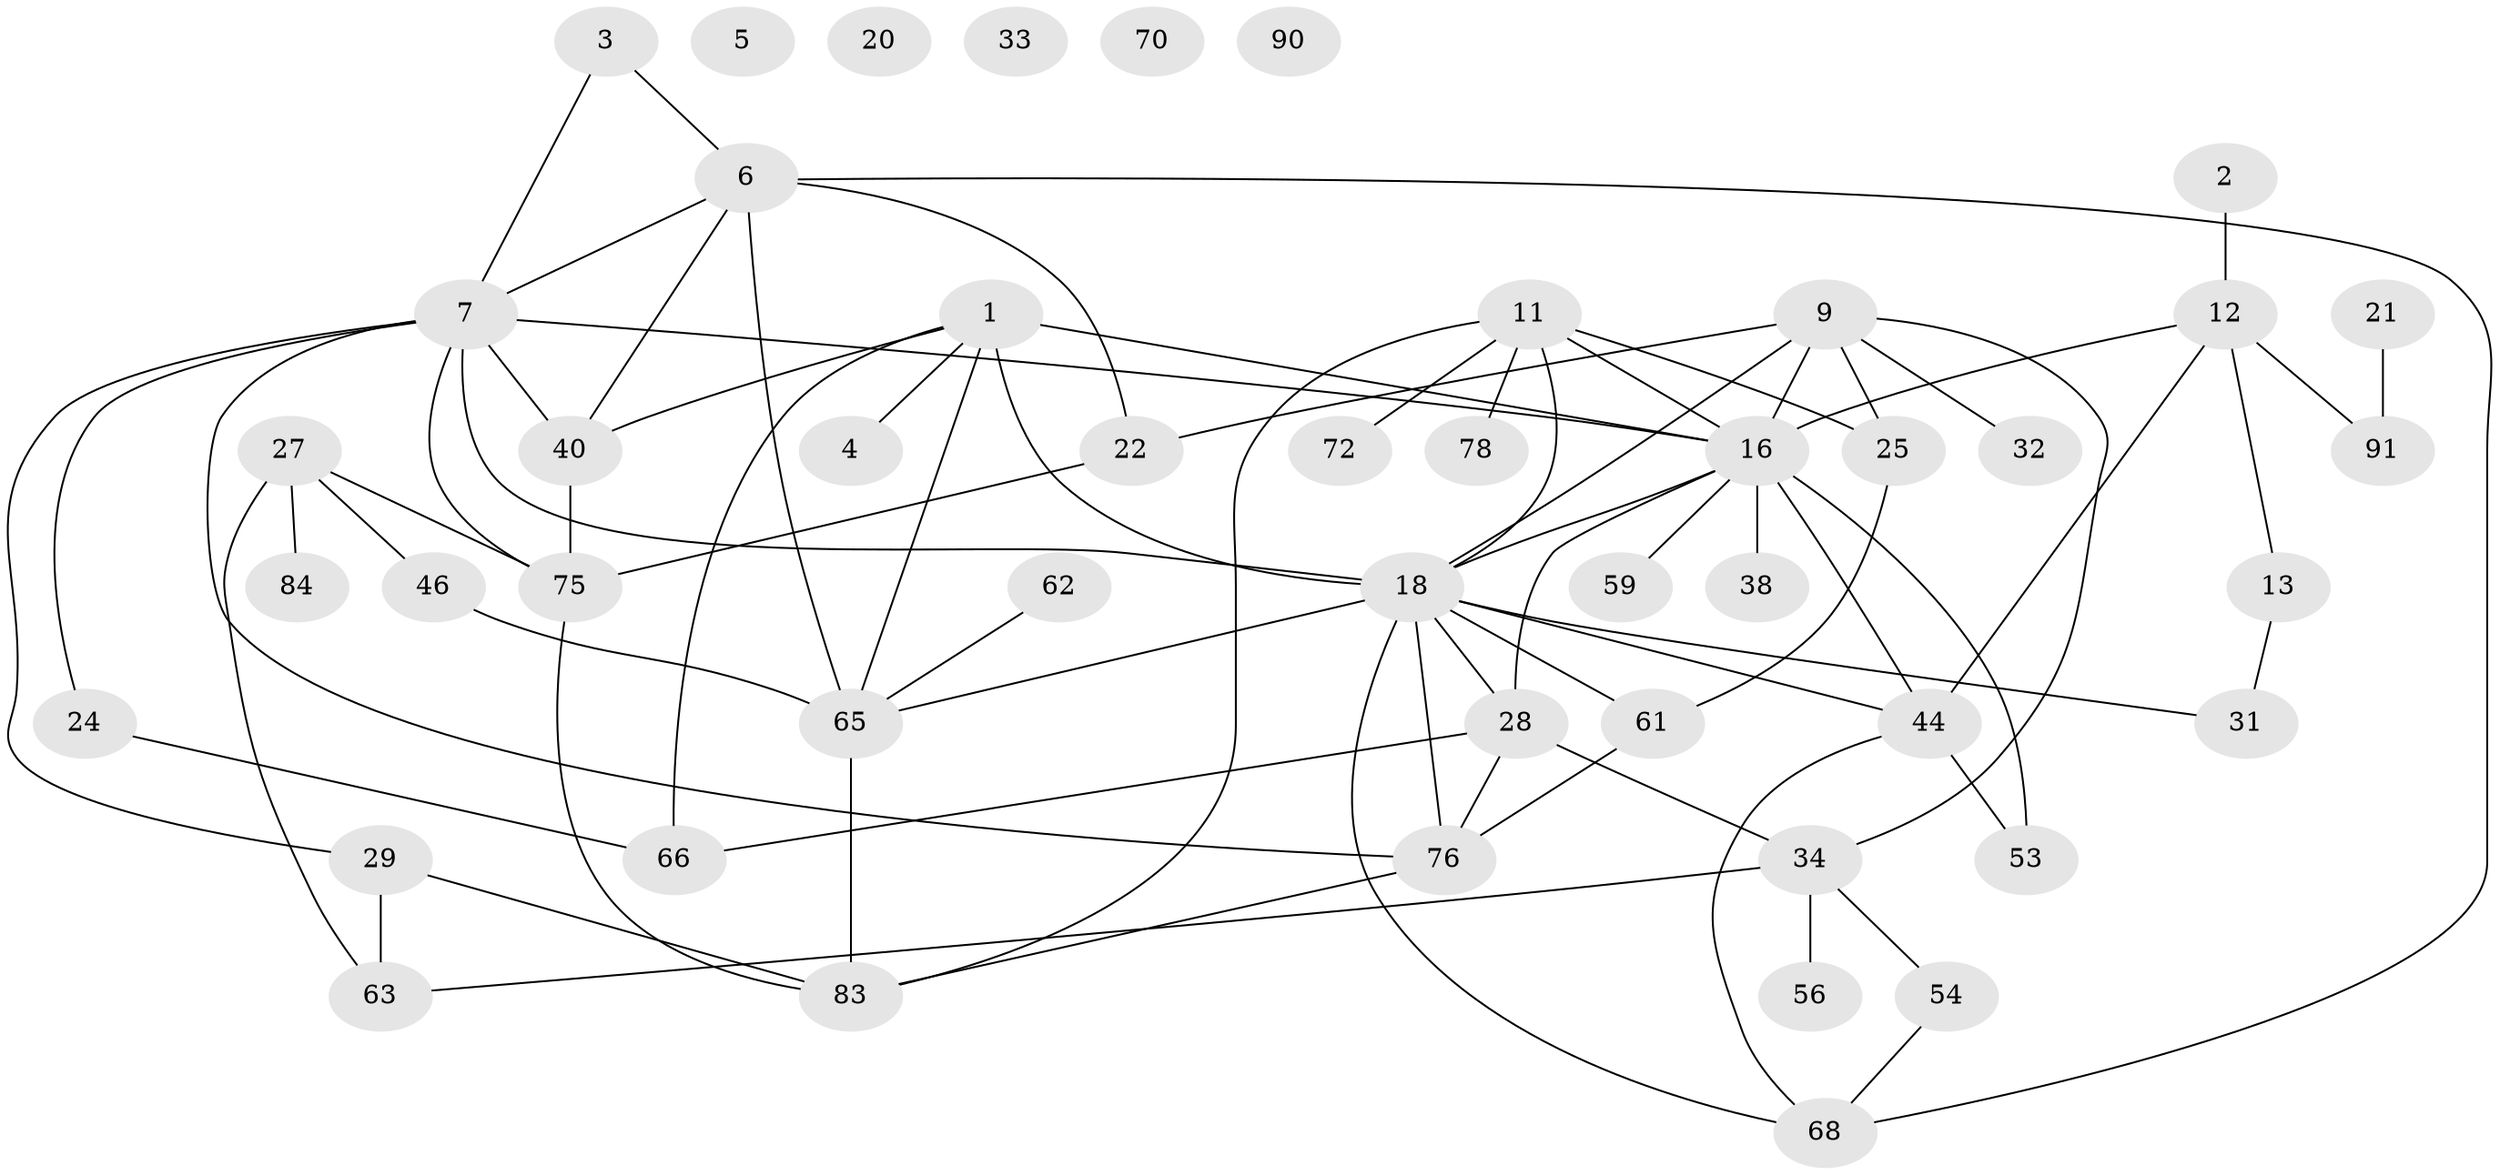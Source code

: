 // original degree distribution, {1: 0.19791666666666666, 2: 0.20833333333333334, 0: 0.052083333333333336, 4: 0.1875, 5: 0.14583333333333334, 3: 0.17708333333333334, 6: 0.03125}
// Generated by graph-tools (version 1.1) at 2025/13/03/09/25 04:13:09]
// undirected, 48 vertices, 77 edges
graph export_dot {
graph [start="1"]
  node [color=gray90,style=filled];
  1 [super="+23"];
  2;
  3;
  4;
  5;
  6 [super="+79+10"];
  7 [super="+8"];
  9 [super="+82+19+74+69"];
  11 [super="+42+14"];
  12 [super="+58+86"];
  13;
  16 [super="+49+17+73"];
  18 [super="+41+30+85+26+57+89"];
  20;
  21;
  22 [super="+35+95"];
  24;
  25 [super="+47"];
  27 [super="+87+48"];
  28 [super="+50"];
  29 [super="+64"];
  31 [super="+55"];
  32;
  33;
  34 [super="+51+36"];
  38;
  40 [super="+45"];
  44 [super="+93"];
  46;
  53;
  54;
  56;
  59;
  61 [super="+71"];
  62;
  63;
  65 [super="+77+67+96"];
  66;
  68;
  70;
  72;
  75;
  76;
  78;
  83;
  84;
  90;
  91;
  1 -- 66;
  1 -- 4;
  1 -- 40;
  1 -- 18 [weight=2];
  1 -- 65;
  1 -- 16 [weight=2];
  2 -- 12 [weight=2];
  3 -- 6;
  3 -- 7;
  6 -- 68;
  6 -- 7;
  6 -- 65 [weight=3];
  6 -- 40;
  6 -- 22;
  7 -- 75;
  7 -- 76;
  7 -- 18 [weight=2];
  7 -- 24;
  7 -- 40;
  7 -- 29;
  7 -- 16;
  9 -- 22;
  9 -- 32;
  9 -- 34;
  9 -- 18;
  9 -- 25;
  9 -- 16;
  11 -- 72;
  11 -- 83;
  11 -- 78;
  11 -- 18;
  11 -- 25;
  11 -- 16;
  12 -- 91 [weight=2];
  12 -- 13;
  12 -- 44 [weight=2];
  12 -- 16;
  13 -- 31;
  16 -- 18;
  16 -- 53;
  16 -- 44;
  16 -- 59;
  16 -- 28;
  16 -- 38;
  18 -- 28;
  18 -- 44;
  18 -- 76;
  18 -- 65;
  18 -- 61;
  18 -- 31;
  18 -- 68;
  21 -- 91;
  22 -- 75;
  24 -- 66;
  25 -- 61;
  27 -- 46;
  27 -- 75;
  27 -- 84;
  27 -- 63;
  28 -- 66;
  28 -- 76;
  28 -- 34;
  29 -- 63;
  29 -- 83;
  34 -- 54;
  34 -- 56;
  34 -- 63;
  40 -- 75;
  44 -- 68;
  44 -- 53;
  46 -- 65;
  54 -- 68;
  61 -- 76;
  62 -- 65;
  65 -- 83;
  75 -- 83;
  76 -- 83;
}
